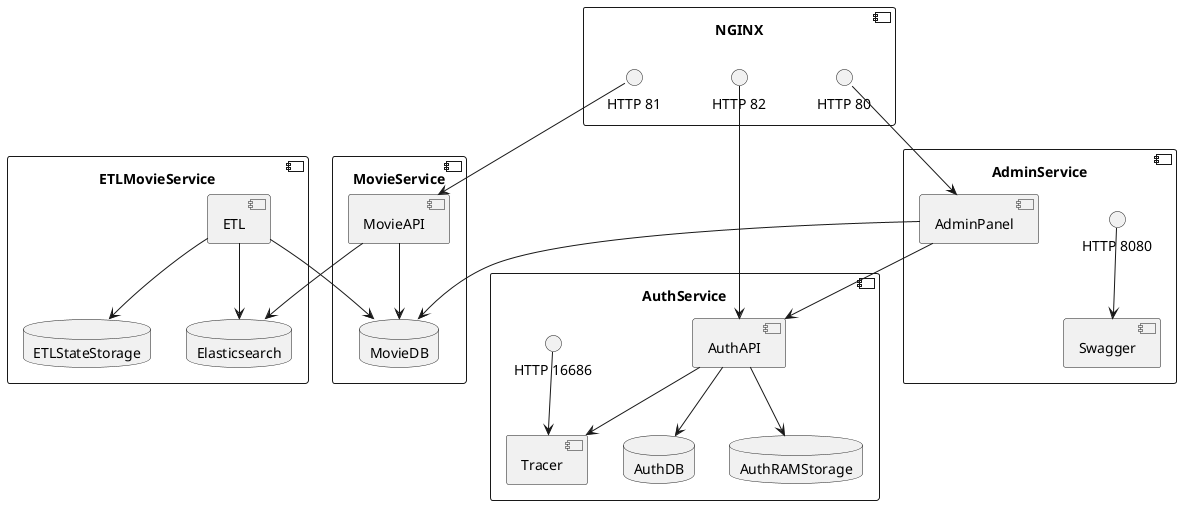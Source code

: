 @startuml ContainerDiagramAsIs
skinparam componentStyle uml2

component NGINX {
    interface "HTTP 80" as AdminPort
    interface "HTTP 81" as MovieAPIPort
    interface "HTTP 82" as AuthPort
}

component AdminService {
    [AdminPanel]
    [Swagger]
    interface "HTTP 8080" as SwaggerPort
}

component MovieService {
    [MovieAPI]
    database MovieDB
}

component ETLMovieService {
    [ETL]
    database ETLStateStorage
    database Elasticsearch
}

component AuthService {
    [AuthAPI]
    [Tracer]
    database AuthDB
    database AuthRAMStorage
    interface "HTTP 16686" as JaegerPort
}

AdminPort --> [AdminPanel]
MovieAPIPort --> [MovieAPI]
AuthPort --> [AuthAPI]
SwaggerPort --> [Swagger]
JaegerPort --> [Tracer]

[AdminPanel] --> MovieDB
[AdminPanel] --> [AuthAPI]

[MovieAPI] --> MovieDB
[MovieAPI] --> Elasticsearch

[ETL] --> MovieDB
[ETL] --> Elasticsearch
[ETL] --> ETLStateStorage

[AuthAPI] --> AuthDB
[AuthAPI] --> AuthRAMStorage
[AuthAPI] --> [Tracer]

@enduml
